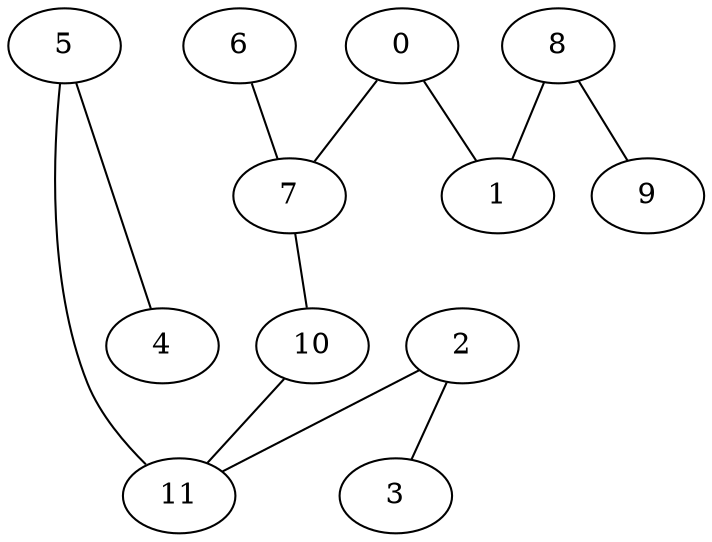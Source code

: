 strict graph {


	"5" [  weight=0 ];

	"5" -- "11" [  weight=0 ];

	"5" -- "4" [  weight=0 ];

	"2" [  weight=0 ];

	"2" -- "11" [  weight=0 ];

	"2" -- "3" [  weight=0 ];

	"8" [  weight=0 ];

	"8" -- "1" [  weight=0 ];

	"8" -- "9" [  weight=0 ];

	"4" [  weight=0 ];

	"4" -- "5" [  weight=0 ];

	"6" [  weight=0 ];

	"6" -- "7" [  weight=0 ];

	"7" [  weight=0 ];

	"7" -- "10" [  weight=0 ];

	"7" -- "6" [  weight=0 ];

	"7" [  weight=0 ];

	"0" [  weight=0 ];

	"0" -- "7" [  weight=0 ];

	"0" -- "1" [  weight=0 ];

	"10" [  weight=0 ];

	"10" -- "7" [  weight=0 ];

	"10" -- "11" [  weight=0 ];

	"9" [  weight=0 ];

	"9" -- "8" [  weight=0 ];

	"11" [  weight=0 ];

	"11" -- "10" [  weight=0 ];

	"11" -- "2" [  weight=0 ];

	"11" -- "5" [  weight=0 ];

	"1" [  weight=0 ];

	"1" [  weight=0 ];

	"1" -- "8" [  weight=0 ];

	"3" [  weight=0 ];

	"3" -- "2" [  weight=0 ];

}
